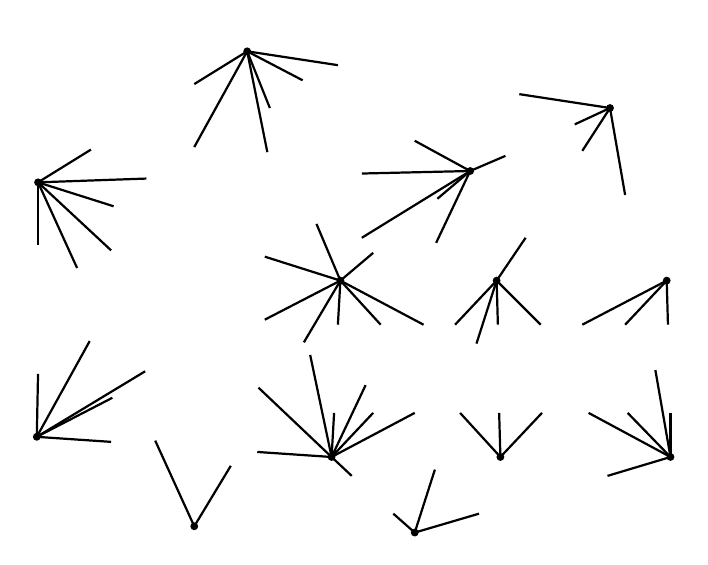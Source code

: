 \begin{tikzpicture}[node distance=0.1cm,>=latex,scale=1.6, dot/.style={circle,inner sep=1pt,fill,label={#1}, name=#1},
  extended line/.style={shorten >=-#1,shorten <=-#1},
 extended line/.default=1cm]  
 
\node [dot=] at (4.01,4.78) {};
\node [dot=] at (4,2.76){};
\node [dot=] at (5.67,5.82){};
\node [dot=] at (6.34,2.6){};
\node [dot=] at (7.44,4.87){};
\node [dot=] at (6.41,4){};
\node [dot=] at (7.65,4) {};
\node [dot=] at (9,4) {};
\node [dot=] at (7.68,2.6) {};
\node [dot=] at (9.03,2.6) {};
\node [dot=] at (8.55,5.37) {};
\node [dot=] at (5.25,2.05) {};
\node [dot=] at (7,2) {};

\draw [thick] (4.01,4.78)-- (4.01,4.28);
\draw [thick] (4.01,3.26)-- (4,2.76);
\draw [thick] (5.67,5.82)-- (5.83,5.02);
\draw [thick] (6.17,3.41)-- (6.34,2.6);
\draw [thick] (7.44,4.87)-- (7.18,4.65);
\draw [thick] (6.67,4.22)-- (6.41,4);
\draw [thick] (4.01,4.78)-- (4.61,4.59);
\draw [thick] (5.81,4.19)-- (6.41,4);
\draw [thick] (4,2.76)-- (4.86,3.28);
\draw [thick] (6.58,4.34)-- (7.44,4.87);
\draw [thick] (4,2.76)-- (4.59,2.72);
\draw [thick] (5.75,2.64)-- (6.34,2.6);
\draw [thick] (6.34,2.6)-- (6.36,2.95);
\draw [thick] (6.39,3.65)-- (6.41,4);
\draw [thick] (4.01,4.78)-- (4.43,5.04);
\draw [thick] (5.25,5.56)-- (5.67,5.82);
\draw [thick] (5.67,5.82)-- (6.11,5.59);
\draw [thick] (7,5.11)-- (7.44,4.87);
\draw [thick] (4.01,4.78)-- (4.87,4.81);
\draw [thick] (6.58,4.85)-- (7.44,4.87);
\draw [thick] (4.01,4.78)-- (4.59,4.24);
\draw [thick] (5.76,3.15)-- (6.34,2.6);
\draw [thick] (4.42,3.52)-- (4,2.76);
\draw [thick] (5.25,5.06)-- (5.67,5.82);
\draw [thick] (4,2.76)-- (4.6,3.07);
\draw [thick] (5.81,3.69)-- (6.41,4);
\draw [thick] (6.61,3.17)-- (6.34,2.6);
\draw [thick] (7.17,4.3)-- (7.44,4.87);
\draw [thick] (5.67,5.82)-- (5.85,5.37);
\draw [thick] (6.22,4.45)-- (6.41,4);
\draw [thick] (6.41,4)-- (6.73,3.65);
\draw [thick] (7.36,2.95)-- (7.68,2.6);
\draw [thick] (6.34,2.6)-- (6.67,2.95);
\draw [thick] (7.65,4)-- (7.32,3.65);
\draw [thick] (7.65,4)-- (8,3.65);
\draw [thick] (8.69,2.95)-- (9.03,2.6);
\draw [thick] (7.68,2.6)-- (7.67,2.95);
\draw [thick] (7.65,4)-- (7.66,3.65);
\draw [thick] (7.68,2.6)-- (8.01,2.95);
\draw [thick] (8.67,3.65)-- (9,4);
\draw [thick] (9,4)-- (9.01,3.65);
\draw [thick] (9.03,2.95)-- (9.03,2.6);
\draw [thick] (6.41,4)-- (7.07,3.65);
\draw [thick] (8.38,2.95)-- (9.03,2.6);
\draw [thick] (6.34,2.6)-- (7,2.95);
\draw [thick] (8.33,3.65)-- (9,4);
\draw [thick] (5.67,5.82)-- (6.39,5.71);
\draw [thick] (7.83,5.48)-- (8.55,5.37);
\draw [thick] (8.55,5.37)-- (8.67,4.68);
\draw [thick] (8.91,3.29)-- (9.03,2.6);
\draw [thick] (7.65,4)-- (7.88,4.34);
\draw [thick] (8.33,5.03)-- (8.55,5.37);
\draw [thick] (7.44,4.87)-- (7.72,4.99);
\draw [thick] (8.27,5.24)-- (8.55,5.37);
\draw [thick] (4.01,4.78)-- (4.32,4.1);
\draw [thick] (4.94,2.73)-- (5.25,2.05);
\draw [thick] (5.25,2.05)-- (5.54,2.53);
\draw [thick] (6.12,3.51)-- (6.41,4);
\draw [thick] (7,2)-- (7.51,2.15);
\draw [thick] (8.53,2.45)-- (9.03,2.6);
\draw [thick] (7.65,4)-- (7.49,3.5);
\draw [thick] (7.16,2.5)-- (7,2);
\draw [thick] (6.34,2.6)-- (6.5,2.45);
\draw [thick] (6.83,2.15)-- (7,2);

\end{tikzpicture}